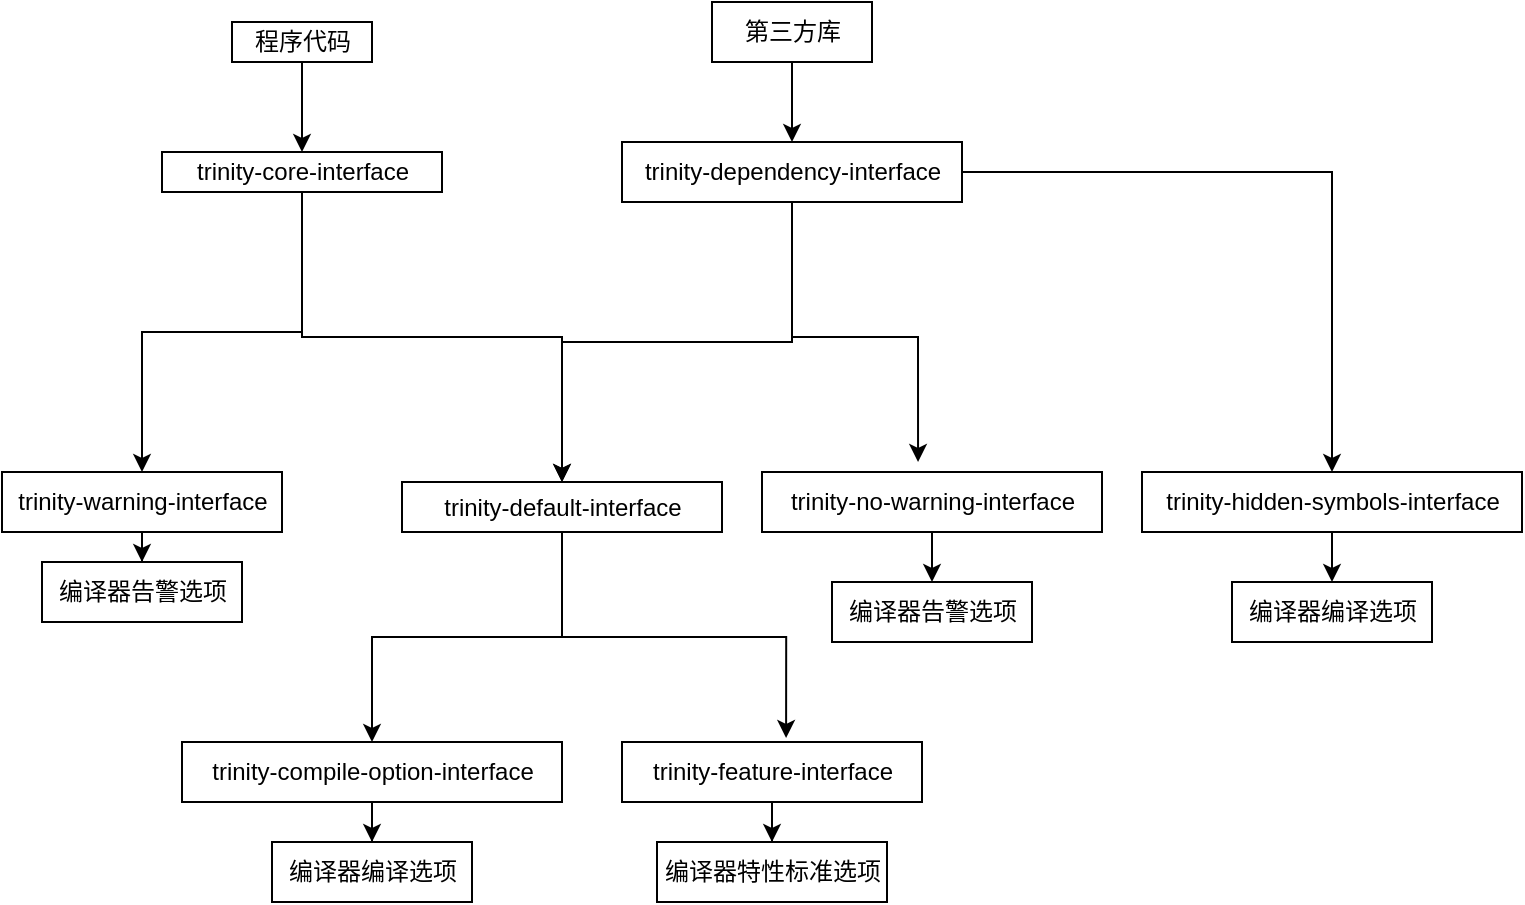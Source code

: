 <mxfile version="16.4.0" type="device"><diagram id="sa--crMaXpyRqDwr8W5i" name="第 1 页"><mxGraphModel dx="1374" dy="878" grid="1" gridSize="10" guides="1" tooltips="1" connect="1" arrows="1" fold="1" page="1" pageScale="1" pageWidth="827" pageHeight="1169" math="0" shadow="0"><root><mxCell id="0"/><mxCell id="1" parent="0"/><mxCell id="W_gNw-SfYN601yjxnBEW-17" style="edgeStyle=orthogonalEdgeStyle;rounded=0;orthogonalLoop=1;jettySize=auto;html=1;entryX=0.5;entryY=0;entryDx=0;entryDy=0;" parent="1" source="W_gNw-SfYN601yjxnBEW-3" target="W_gNw-SfYN601yjxnBEW-4" edge="1"><mxGeometry relative="1" as="geometry"/></mxCell><mxCell id="W_gNw-SfYN601yjxnBEW-18" style="edgeStyle=orthogonalEdgeStyle;rounded=0;orthogonalLoop=1;jettySize=auto;html=1;" parent="1" source="W_gNw-SfYN601yjxnBEW-3" target="W_gNw-SfYN601yjxnBEW-5" edge="1"><mxGeometry relative="1" as="geometry"/></mxCell><mxCell id="W_gNw-SfYN601yjxnBEW-3" value="trinity-core-interface" style="html=1;" parent="1" vertex="1"><mxGeometry x="90" y="485" width="140" height="20" as="geometry"/></mxCell><mxCell id="W_gNw-SfYN601yjxnBEW-12" style="edgeStyle=orthogonalEdgeStyle;rounded=0;orthogonalLoop=1;jettySize=auto;html=1;entryX=0.5;entryY=0;entryDx=0;entryDy=0;" parent="1" source="W_gNw-SfYN601yjxnBEW-4" target="W_gNw-SfYN601yjxnBEW-9" edge="1"><mxGeometry relative="1" as="geometry"/></mxCell><mxCell id="W_gNw-SfYN601yjxnBEW-13" style="edgeStyle=orthogonalEdgeStyle;rounded=0;orthogonalLoop=1;jettySize=auto;html=1;entryX=0.547;entryY=-0.067;entryDx=0;entryDy=0;entryPerimeter=0;" parent="1" source="W_gNw-SfYN601yjxnBEW-4" target="W_gNw-SfYN601yjxnBEW-10" edge="1"><mxGeometry relative="1" as="geometry"/></mxCell><mxCell id="W_gNw-SfYN601yjxnBEW-4" value="trinity-default-interface" style="html=1;" parent="1" vertex="1"><mxGeometry x="210" y="650" width="160" height="25" as="geometry"/></mxCell><mxCell id="UpadbZ7OnvdO0cAF6YY8-4" style="edgeStyle=orthogonalEdgeStyle;rounded=0;orthogonalLoop=1;jettySize=auto;html=1;" parent="1" source="W_gNw-SfYN601yjxnBEW-5" target="UpadbZ7OnvdO0cAF6YY8-2" edge="1"><mxGeometry relative="1" as="geometry"/></mxCell><mxCell id="W_gNw-SfYN601yjxnBEW-5" value="trinity-warning-interface" style="html=1;" parent="1" vertex="1"><mxGeometry x="10" y="645" width="140" height="30" as="geometry"/></mxCell><mxCell id="UpadbZ7OnvdO0cAF6YY8-10" style="edgeStyle=orthogonalEdgeStyle;rounded=0;orthogonalLoop=1;jettySize=auto;html=1;entryX=0.5;entryY=0;entryDx=0;entryDy=0;" parent="1" source="W_gNw-SfYN601yjxnBEW-6" target="UpadbZ7OnvdO0cAF6YY8-9" edge="1"><mxGeometry relative="1" as="geometry"/></mxCell><mxCell id="W_gNw-SfYN601yjxnBEW-6" value="trinity-no-warning-interface" style="html=1;" parent="1" vertex="1"><mxGeometry x="390" y="645" width="170" height="30" as="geometry"/></mxCell><mxCell id="UpadbZ7OnvdO0cAF6YY8-8" style="edgeStyle=orthogonalEdgeStyle;rounded=0;orthogonalLoop=1;jettySize=auto;html=1;entryX=0.5;entryY=0;entryDx=0;entryDy=0;" parent="1" source="W_gNw-SfYN601yjxnBEW-7" target="UpadbZ7OnvdO0cAF6YY8-7" edge="1"><mxGeometry relative="1" as="geometry"/></mxCell><mxCell id="W_gNw-SfYN601yjxnBEW-7" value="trinity-hidden-symbols-interface" style="html=1;" parent="1" vertex="1"><mxGeometry x="580" y="645" width="190" height="30" as="geometry"/></mxCell><mxCell id="W_gNw-SfYN601yjxnBEW-14" style="edgeStyle=orthogonalEdgeStyle;rounded=0;orthogonalLoop=1;jettySize=auto;html=1;entryX=0.5;entryY=0;entryDx=0;entryDy=0;" parent="1" source="W_gNw-SfYN601yjxnBEW-8" target="W_gNw-SfYN601yjxnBEW-4" edge="1"><mxGeometry relative="1" as="geometry"/></mxCell><mxCell id="W_gNw-SfYN601yjxnBEW-15" style="edgeStyle=orthogonalEdgeStyle;rounded=0;orthogonalLoop=1;jettySize=auto;html=1;entryX=0.459;entryY=-0.167;entryDx=0;entryDy=0;entryPerimeter=0;" parent="1" source="W_gNw-SfYN601yjxnBEW-8" target="W_gNw-SfYN601yjxnBEW-6" edge="1"><mxGeometry relative="1" as="geometry"/></mxCell><mxCell id="W_gNw-SfYN601yjxnBEW-16" style="edgeStyle=orthogonalEdgeStyle;rounded=0;orthogonalLoop=1;jettySize=auto;html=1;" parent="1" source="W_gNw-SfYN601yjxnBEW-8" target="W_gNw-SfYN601yjxnBEW-7" edge="1"><mxGeometry relative="1" as="geometry"/></mxCell><mxCell id="W_gNw-SfYN601yjxnBEW-8" value="trinity-dependency-interface" style="html=1;" parent="1" vertex="1"><mxGeometry x="320" y="480" width="170" height="30" as="geometry"/></mxCell><mxCell id="UpadbZ7OnvdO0cAF6YY8-5" style="edgeStyle=orthogonalEdgeStyle;rounded=0;orthogonalLoop=1;jettySize=auto;html=1;entryX=0.5;entryY=0;entryDx=0;entryDy=0;" parent="1" source="W_gNw-SfYN601yjxnBEW-9" target="UpadbZ7OnvdO0cAF6YY8-1" edge="1"><mxGeometry relative="1" as="geometry"/></mxCell><mxCell id="W_gNw-SfYN601yjxnBEW-9" value="trinity-compile-option-interface" style="html=1;" parent="1" vertex="1"><mxGeometry x="100" y="780" width="190" height="30" as="geometry"/></mxCell><mxCell id="UpadbZ7OnvdO0cAF6YY8-6" style="edgeStyle=orthogonalEdgeStyle;rounded=0;orthogonalLoop=1;jettySize=auto;html=1;entryX=0.5;entryY=0;entryDx=0;entryDy=0;" parent="1" source="W_gNw-SfYN601yjxnBEW-10" target="UpadbZ7OnvdO0cAF6YY8-3" edge="1"><mxGeometry relative="1" as="geometry"/></mxCell><mxCell id="W_gNw-SfYN601yjxnBEW-10" value="trinity-feature-interface" style="html=1;" parent="1" vertex="1"><mxGeometry x="320" y="780" width="150" height="30" as="geometry"/></mxCell><mxCell id="UpadbZ7OnvdO0cAF6YY8-1" value="编译器编译选项" style="html=1;" parent="1" vertex="1"><mxGeometry x="145" y="830" width="100" height="30" as="geometry"/></mxCell><mxCell id="UpadbZ7OnvdO0cAF6YY8-2" value="编译器告警选项" style="html=1;" parent="1" vertex="1"><mxGeometry x="30" y="690" width="100" height="30" as="geometry"/></mxCell><mxCell id="UpadbZ7OnvdO0cAF6YY8-3" value="编译器特性标准选项" style="html=1;" parent="1" vertex="1"><mxGeometry x="337.5" y="830" width="115" height="30" as="geometry"/></mxCell><mxCell id="UpadbZ7OnvdO0cAF6YY8-7" value="编译器编译选项" style="html=1;" parent="1" vertex="1"><mxGeometry x="625" y="700" width="100" height="30" as="geometry"/></mxCell><mxCell id="UpadbZ7OnvdO0cAF6YY8-9" value="编译器告警选项" style="html=1;" parent="1" vertex="1"><mxGeometry x="425" y="700" width="100" height="30" as="geometry"/></mxCell><mxCell id="UpadbZ7OnvdO0cAF6YY8-12" style="edgeStyle=orthogonalEdgeStyle;rounded=0;orthogonalLoop=1;jettySize=auto;html=1;entryX=0.5;entryY=0;entryDx=0;entryDy=0;" parent="1" source="UpadbZ7OnvdO0cAF6YY8-11" target="W_gNw-SfYN601yjxnBEW-8" edge="1"><mxGeometry relative="1" as="geometry"/></mxCell><mxCell id="UpadbZ7OnvdO0cAF6YY8-11" value="第三方库" style="html=1;" parent="1" vertex="1"><mxGeometry x="365" y="410" width="80" height="30" as="geometry"/></mxCell><mxCell id="UpadbZ7OnvdO0cAF6YY8-15" style="edgeStyle=orthogonalEdgeStyle;rounded=0;orthogonalLoop=1;jettySize=auto;html=1;entryX=0.5;entryY=0;entryDx=0;entryDy=0;" parent="1" source="UpadbZ7OnvdO0cAF6YY8-13" target="W_gNw-SfYN601yjxnBEW-3" edge="1"><mxGeometry relative="1" as="geometry"/></mxCell><mxCell id="UpadbZ7OnvdO0cAF6YY8-13" value="程序代码" style="html=1;" parent="1" vertex="1"><mxGeometry x="125" y="420" width="70" height="20" as="geometry"/></mxCell></root></mxGraphModel></diagram></mxfile>
